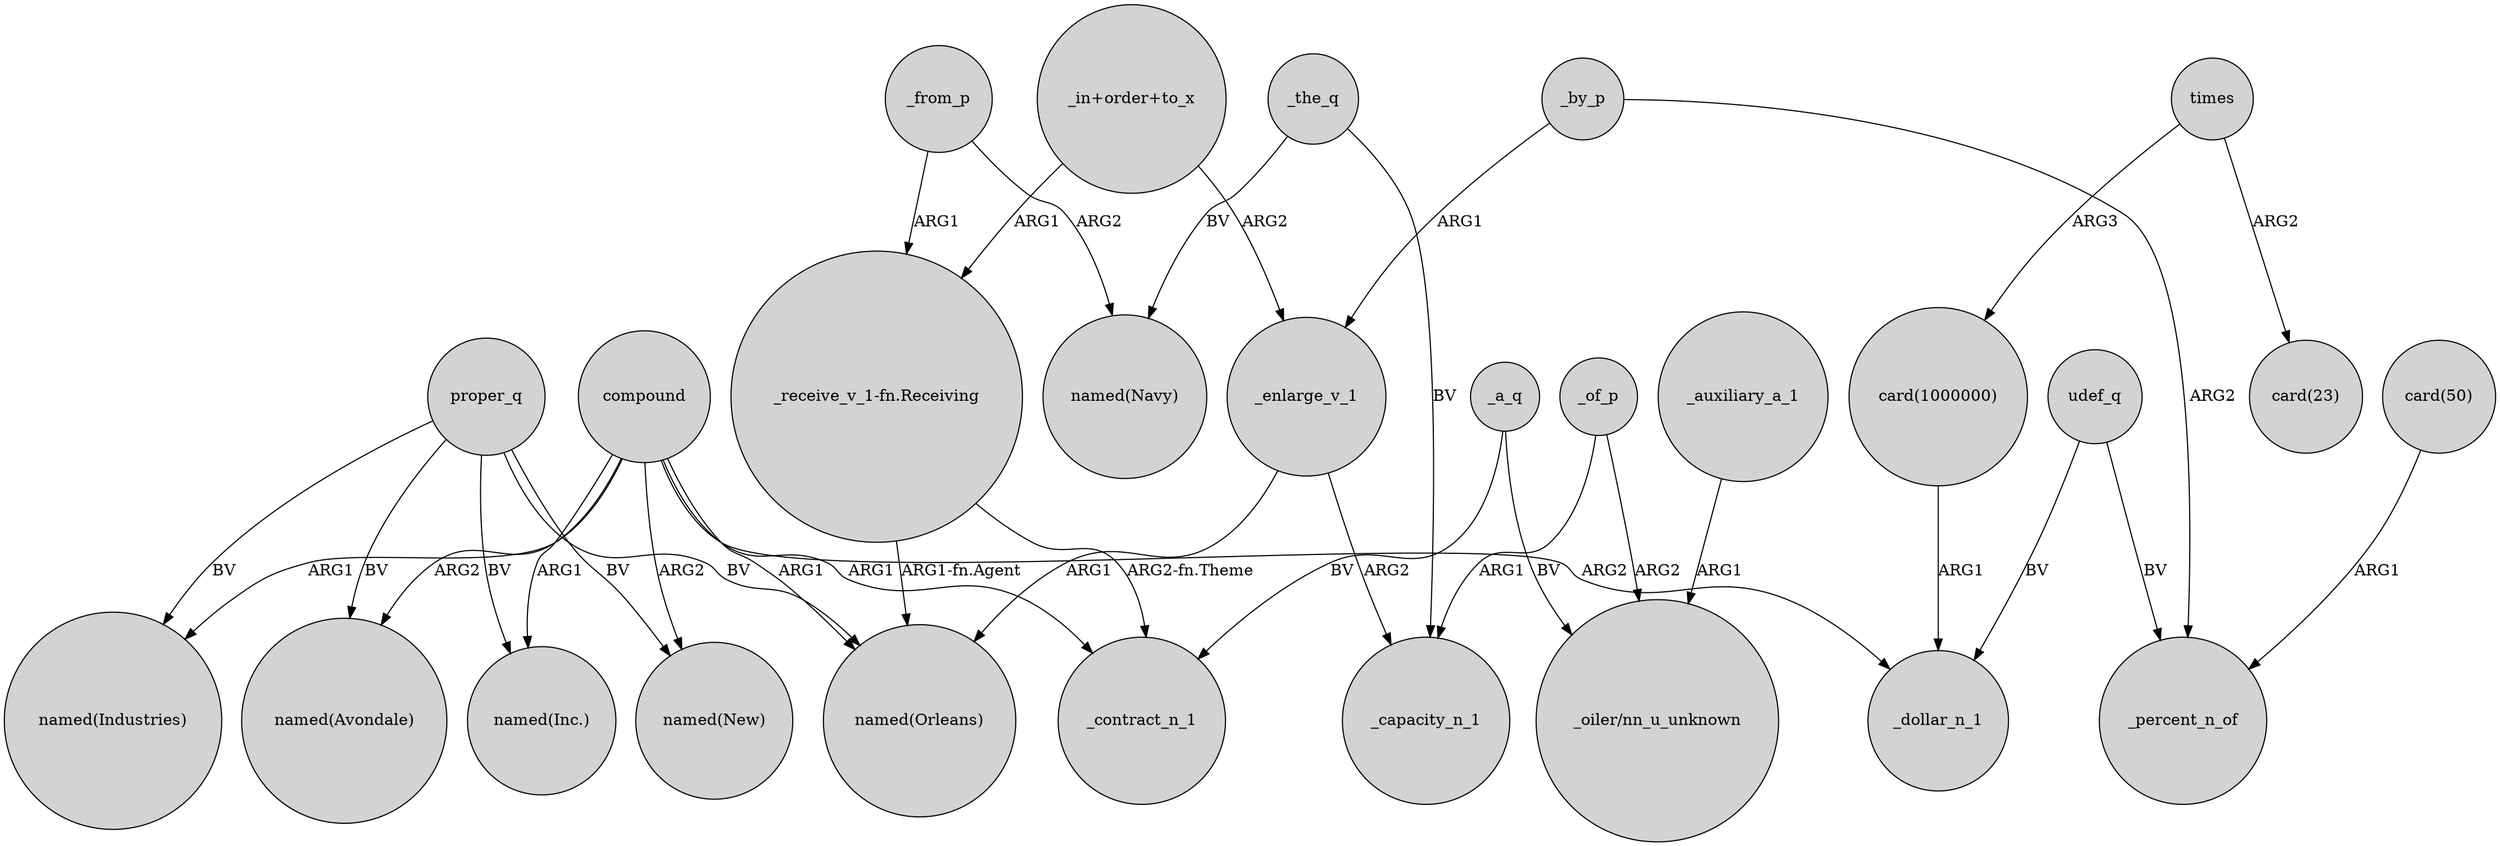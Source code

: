 digraph {
	node [shape=circle style=filled]
	_enlarge_v_1 -> _capacity_n_1 [label=ARG2]
	proper_q -> "named(Inc.)" [label=BV]
	compound -> "named(Industries)" [label=ARG1]
	"card(1000000)" -> _dollar_n_1 [label=ARG1]
	times -> "card(23)" [label=ARG2]
	compound -> "named(New)" [label=ARG2]
	_enlarge_v_1 -> "named(Orleans)" [label=ARG1]
	_a_q -> "_oiler/nn_u_unknown" [label=BV]
	_the_q -> _capacity_n_1 [label=BV]
	proper_q -> "named(New)" [label=BV]
	proper_q -> "named(Avondale)" [label=BV]
	compound -> _contract_n_1 [label=ARG1]
	_a_q -> _contract_n_1 [label=BV]
	_by_p -> _enlarge_v_1 [label=ARG1]
	_by_p -> _percent_n_of [label=ARG2]
	"_in+order+to_x" -> _enlarge_v_1 [label=ARG2]
	"_in+order+to_x" -> "_receive_v_1-fn.Receiving" [label=ARG1]
	_of_p -> _capacity_n_1 [label=ARG1]
	_the_q -> "named(Navy)" [label=BV]
	"card(50)" -> _percent_n_of [label=ARG1]
	compound -> "named(Avondale)" [label=ARG2]
	times -> "card(1000000)" [label=ARG3]
	_auxiliary_a_1 -> "_oiler/nn_u_unknown" [label=ARG1]
	_of_p -> "_oiler/nn_u_unknown" [label=ARG2]
	compound -> "named(Orleans)" [label=ARG1]
	_from_p -> "_receive_v_1-fn.Receiving" [label=ARG1]
	proper_q -> "named(Orleans)" [label=BV]
	udef_q -> _percent_n_of [label=BV]
	compound -> _dollar_n_1 [label=ARG2]
	proper_q -> "named(Industries)" [label=BV]
	_from_p -> "named(Navy)" [label=ARG2]
	"_receive_v_1-fn.Receiving" -> "named(Orleans)" [label="ARG1-fn.Agent"]
	"_receive_v_1-fn.Receiving" -> _contract_n_1 [label="ARG2-fn.Theme"]
	udef_q -> _dollar_n_1 [label=BV]
	compound -> "named(Inc.)" [label=ARG1]
}
